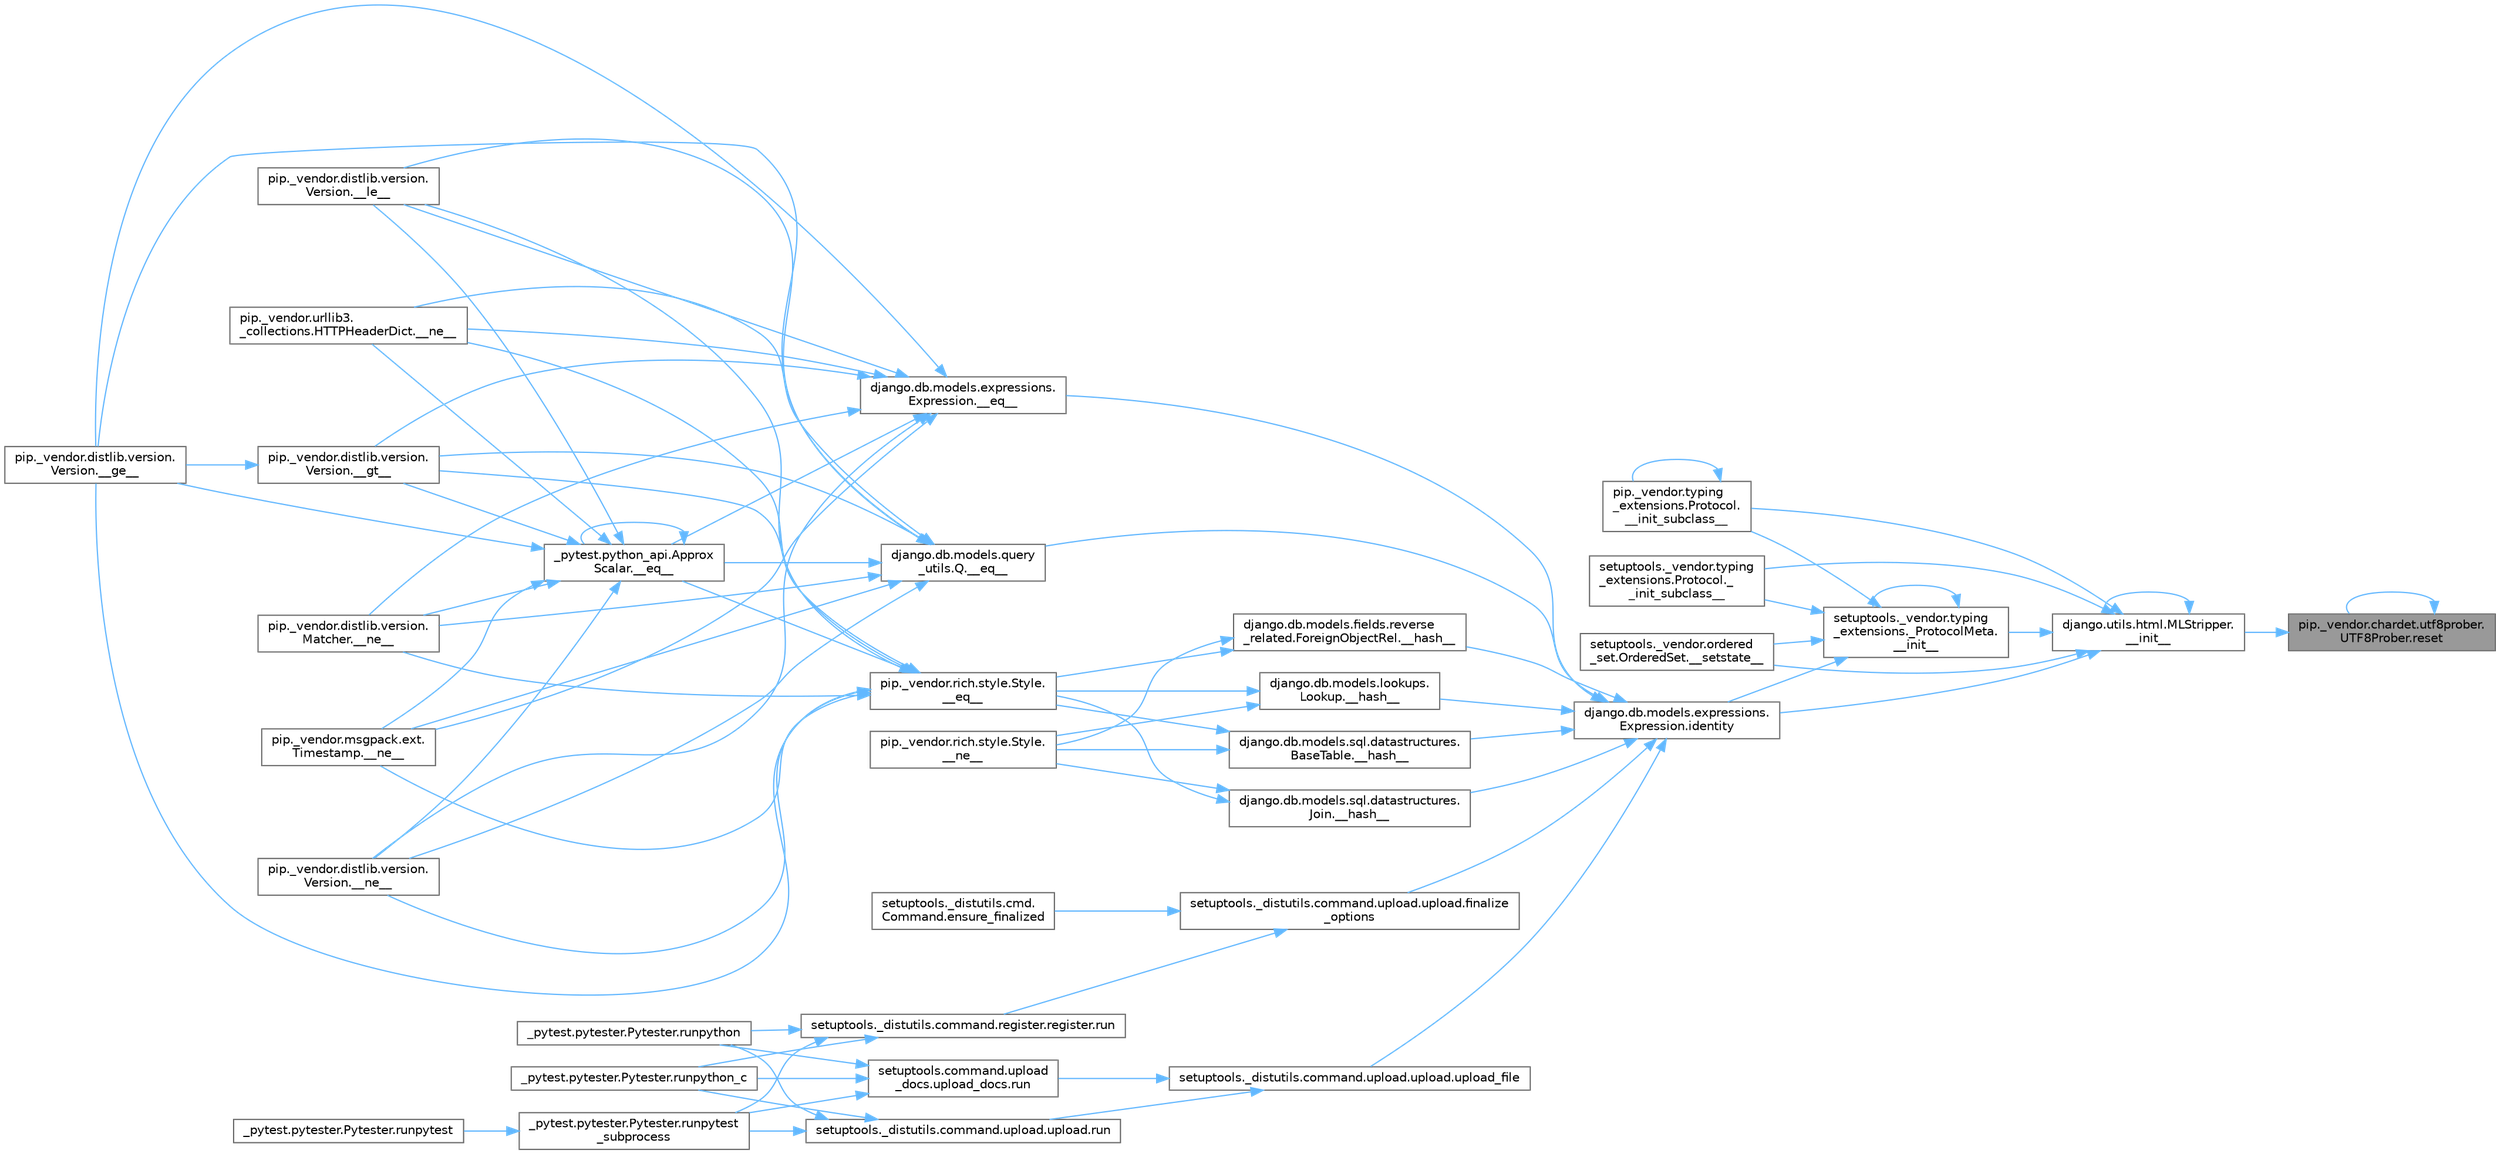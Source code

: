 digraph "pip._vendor.chardet.utf8prober.UTF8Prober.reset"
{
 // LATEX_PDF_SIZE
  bgcolor="transparent";
  edge [fontname=Helvetica,fontsize=10,labelfontname=Helvetica,labelfontsize=10];
  node [fontname=Helvetica,fontsize=10,shape=box,height=0.2,width=0.4];
  rankdir="RL";
  Node1 [id="Node000001",label="pip._vendor.chardet.utf8prober.\lUTF8Prober.reset",height=0.2,width=0.4,color="gray40", fillcolor="grey60", style="filled", fontcolor="black",tooltip=" "];
  Node1 -> Node2 [id="edge1_Node000001_Node000002",dir="back",color="steelblue1",style="solid",tooltip=" "];
  Node2 [id="Node000002",label="django.utils.html.MLStripper.\l__init__",height=0.2,width=0.4,color="grey40", fillcolor="white", style="filled",URL="$classdjango_1_1utils_1_1html_1_1_m_l_stripper.html#a2cadf8795a912bed633ed31d662e43ff",tooltip=" "];
  Node2 -> Node2 [id="edge2_Node000002_Node000002",dir="back",color="steelblue1",style="solid",tooltip=" "];
  Node2 -> Node3 [id="edge3_Node000002_Node000003",dir="back",color="steelblue1",style="solid",tooltip=" "];
  Node3 [id="Node000003",label="setuptools._vendor.typing\l_extensions._ProtocolMeta.\l__init__",height=0.2,width=0.4,color="grey40", fillcolor="white", style="filled",URL="$classsetuptools_1_1__vendor_1_1typing__extensions_1_1___protocol_meta.html#a7bbaff8ac6d19534b46bca363ee0b43a",tooltip=" "];
  Node3 -> Node3 [id="edge4_Node000003_Node000003",dir="back",color="steelblue1",style="solid",tooltip=" "];
  Node3 -> Node4 [id="edge5_Node000003_Node000004",dir="back",color="steelblue1",style="solid",tooltip=" "];
  Node4 [id="Node000004",label="pip._vendor.typing\l_extensions.Protocol.\l__init_subclass__",height=0.2,width=0.4,color="grey40", fillcolor="white", style="filled",URL="$classpip_1_1__vendor_1_1typing__extensions_1_1_protocol.html#a2916efc86cebb8aba6deb7fd30b33988",tooltip=" "];
  Node4 -> Node4 [id="edge6_Node000004_Node000004",dir="back",color="steelblue1",style="solid",tooltip=" "];
  Node3 -> Node5 [id="edge7_Node000003_Node000005",dir="back",color="steelblue1",style="solid",tooltip=" "];
  Node5 [id="Node000005",label="setuptools._vendor.typing\l_extensions.Protocol._\l_init_subclass__",height=0.2,width=0.4,color="grey40", fillcolor="white", style="filled",URL="$classsetuptools_1_1__vendor_1_1typing__extensions_1_1_protocol.html#ac6cbebc092a4724ab3704c5334059874",tooltip=" "];
  Node3 -> Node6 [id="edge8_Node000003_Node000006",dir="back",color="steelblue1",style="solid",tooltip=" "];
  Node6 [id="Node000006",label="setuptools._vendor.ordered\l_set.OrderedSet.__setstate__",height=0.2,width=0.4,color="grey40", fillcolor="white", style="filled",URL="$classsetuptools_1_1__vendor_1_1ordered__set_1_1_ordered_set.html#aa7f7de9d987829525d06db565fe1b4a1",tooltip=" "];
  Node3 -> Node7 [id="edge9_Node000003_Node000007",dir="back",color="steelblue1",style="solid",tooltip=" "];
  Node7 [id="Node000007",label="django.db.models.expressions.\lExpression.identity",height=0.2,width=0.4,color="grey40", fillcolor="white", style="filled",URL="$classdjango_1_1db_1_1models_1_1expressions_1_1_expression.html#a10048810b5eb8641acf3bc150731b925",tooltip=" "];
  Node7 -> Node8 [id="edge10_Node000007_Node000008",dir="back",color="steelblue1",style="solid",tooltip=" "];
  Node8 [id="Node000008",label="django.db.models.expressions.\lExpression.__eq__",height=0.2,width=0.4,color="grey40", fillcolor="white", style="filled",URL="$classdjango_1_1db_1_1models_1_1expressions_1_1_expression.html#adb4c2940b4e88b38771aac46593315e1",tooltip=" "];
  Node8 -> Node9 [id="edge11_Node000008_Node000009",dir="back",color="steelblue1",style="solid",tooltip=" "];
  Node9 [id="Node000009",label="_pytest.python_api.Approx\lScalar.__eq__",height=0.2,width=0.4,color="grey40", fillcolor="white", style="filled",URL="$class__pytest_1_1python__api_1_1_approx_scalar.html#af4601ee4ca7409927f88c83ebfc3d923",tooltip=" "];
  Node9 -> Node9 [id="edge12_Node000009_Node000009",dir="back",color="steelblue1",style="solid",tooltip=" "];
  Node9 -> Node10 [id="edge13_Node000009_Node000010",dir="back",color="steelblue1",style="solid",tooltip=" "];
  Node10 [id="Node000010",label="pip._vendor.distlib.version.\lVersion.__ge__",height=0.2,width=0.4,color="grey40", fillcolor="white", style="filled",URL="$classpip_1_1__vendor_1_1distlib_1_1version_1_1_version.html#aa6b7b889cebc687ddb5ed9040d01b1ec",tooltip=" "];
  Node9 -> Node11 [id="edge14_Node000009_Node000011",dir="back",color="steelblue1",style="solid",tooltip=" "];
  Node11 [id="Node000011",label="pip._vendor.distlib.version.\lVersion.__gt__",height=0.2,width=0.4,color="grey40", fillcolor="white", style="filled",URL="$classpip_1_1__vendor_1_1distlib_1_1version_1_1_version.html#a51cf0c8da1bb6829173ff6861b10cb5f",tooltip=" "];
  Node11 -> Node10 [id="edge15_Node000011_Node000010",dir="back",color="steelblue1",style="solid",tooltip=" "];
  Node9 -> Node12 [id="edge16_Node000009_Node000012",dir="back",color="steelblue1",style="solid",tooltip=" "];
  Node12 [id="Node000012",label="pip._vendor.distlib.version.\lVersion.__le__",height=0.2,width=0.4,color="grey40", fillcolor="white", style="filled",URL="$classpip_1_1__vendor_1_1distlib_1_1version_1_1_version.html#ae5e2c5d9b76377e286fcf92a382cbb8b",tooltip=" "];
  Node9 -> Node13 [id="edge17_Node000009_Node000013",dir="back",color="steelblue1",style="solid",tooltip=" "];
  Node13 [id="Node000013",label="pip._vendor.distlib.version.\lMatcher.__ne__",height=0.2,width=0.4,color="grey40", fillcolor="white", style="filled",URL="$classpip_1_1__vendor_1_1distlib_1_1version_1_1_matcher.html#a24f8f8a4686bff3018fee5d22f4e02f1",tooltip=" "];
  Node9 -> Node14 [id="edge18_Node000009_Node000014",dir="back",color="steelblue1",style="solid",tooltip=" "];
  Node14 [id="Node000014",label="pip._vendor.distlib.version.\lVersion.__ne__",height=0.2,width=0.4,color="grey40", fillcolor="white", style="filled",URL="$classpip_1_1__vendor_1_1distlib_1_1version_1_1_version.html#aea3cdf6db007318ab1a2e8d144e2a4a1",tooltip=" "];
  Node9 -> Node15 [id="edge19_Node000009_Node000015",dir="back",color="steelblue1",style="solid",tooltip=" "];
  Node15 [id="Node000015",label="pip._vendor.msgpack.ext.\lTimestamp.__ne__",height=0.2,width=0.4,color="grey40", fillcolor="white", style="filled",URL="$classpip_1_1__vendor_1_1msgpack_1_1ext_1_1_timestamp.html#ac38b8cada8075f7a1133b06bc99b2317",tooltip=" "];
  Node9 -> Node16 [id="edge20_Node000009_Node000016",dir="back",color="steelblue1",style="solid",tooltip=" "];
  Node16 [id="Node000016",label="pip._vendor.urllib3.\l_collections.HTTPHeaderDict.__ne__",height=0.2,width=0.4,color="grey40", fillcolor="white", style="filled",URL="$classpip_1_1__vendor_1_1urllib3_1_1__collections_1_1_h_t_t_p_header_dict.html#aa7766a9499d33160a1258e140e35a806",tooltip=" "];
  Node8 -> Node10 [id="edge21_Node000008_Node000010",dir="back",color="steelblue1",style="solid",tooltip=" "];
  Node8 -> Node11 [id="edge22_Node000008_Node000011",dir="back",color="steelblue1",style="solid",tooltip=" "];
  Node8 -> Node12 [id="edge23_Node000008_Node000012",dir="back",color="steelblue1",style="solid",tooltip=" "];
  Node8 -> Node13 [id="edge24_Node000008_Node000013",dir="back",color="steelblue1",style="solid",tooltip=" "];
  Node8 -> Node14 [id="edge25_Node000008_Node000014",dir="back",color="steelblue1",style="solid",tooltip=" "];
  Node8 -> Node15 [id="edge26_Node000008_Node000015",dir="back",color="steelblue1",style="solid",tooltip=" "];
  Node8 -> Node16 [id="edge27_Node000008_Node000016",dir="back",color="steelblue1",style="solid",tooltip=" "];
  Node7 -> Node17 [id="edge28_Node000007_Node000017",dir="back",color="steelblue1",style="solid",tooltip=" "];
  Node17 [id="Node000017",label="django.db.models.query\l_utils.Q.__eq__",height=0.2,width=0.4,color="grey40", fillcolor="white", style="filled",URL="$classdjango_1_1db_1_1models_1_1query__utils_1_1_q.html#aa83c3e0a1d5257be65a946fcc4baf58a",tooltip=" "];
  Node17 -> Node9 [id="edge29_Node000017_Node000009",dir="back",color="steelblue1",style="solid",tooltip=" "];
  Node17 -> Node10 [id="edge30_Node000017_Node000010",dir="back",color="steelblue1",style="solid",tooltip=" "];
  Node17 -> Node11 [id="edge31_Node000017_Node000011",dir="back",color="steelblue1",style="solid",tooltip=" "];
  Node17 -> Node12 [id="edge32_Node000017_Node000012",dir="back",color="steelblue1",style="solid",tooltip=" "];
  Node17 -> Node13 [id="edge33_Node000017_Node000013",dir="back",color="steelblue1",style="solid",tooltip=" "];
  Node17 -> Node14 [id="edge34_Node000017_Node000014",dir="back",color="steelblue1",style="solid",tooltip=" "];
  Node17 -> Node15 [id="edge35_Node000017_Node000015",dir="back",color="steelblue1",style="solid",tooltip=" "];
  Node17 -> Node16 [id="edge36_Node000017_Node000016",dir="back",color="steelblue1",style="solid",tooltip=" "];
  Node7 -> Node18 [id="edge37_Node000007_Node000018",dir="back",color="steelblue1",style="solid",tooltip=" "];
  Node18 [id="Node000018",label="django.db.models.fields.reverse\l_related.ForeignObjectRel.__hash__",height=0.2,width=0.4,color="grey40", fillcolor="white", style="filled",URL="$classdjango_1_1db_1_1models_1_1fields_1_1reverse__related_1_1_foreign_object_rel.html#aa0478c97c51638ebbe5b348c9ace7a13",tooltip=" "];
  Node18 -> Node19 [id="edge38_Node000018_Node000019",dir="back",color="steelblue1",style="solid",tooltip=" "];
  Node19 [id="Node000019",label="pip._vendor.rich.style.Style.\l__eq__",height=0.2,width=0.4,color="grey40", fillcolor="white", style="filled",URL="$classpip_1_1__vendor_1_1rich_1_1style_1_1_style.html#aa1040cd22d3171dc8ac3f0ce31653284",tooltip=" "];
  Node19 -> Node9 [id="edge39_Node000019_Node000009",dir="back",color="steelblue1",style="solid",tooltip=" "];
  Node19 -> Node10 [id="edge40_Node000019_Node000010",dir="back",color="steelblue1",style="solid",tooltip=" "];
  Node19 -> Node11 [id="edge41_Node000019_Node000011",dir="back",color="steelblue1",style="solid",tooltip=" "];
  Node19 -> Node12 [id="edge42_Node000019_Node000012",dir="back",color="steelblue1",style="solid",tooltip=" "];
  Node19 -> Node13 [id="edge43_Node000019_Node000013",dir="back",color="steelblue1",style="solid",tooltip=" "];
  Node19 -> Node14 [id="edge44_Node000019_Node000014",dir="back",color="steelblue1",style="solid",tooltip=" "];
  Node19 -> Node15 [id="edge45_Node000019_Node000015",dir="back",color="steelblue1",style="solid",tooltip=" "];
  Node19 -> Node16 [id="edge46_Node000019_Node000016",dir="back",color="steelblue1",style="solid",tooltip=" "];
  Node18 -> Node20 [id="edge47_Node000018_Node000020",dir="back",color="steelblue1",style="solid",tooltip=" "];
  Node20 [id="Node000020",label="pip._vendor.rich.style.Style.\l__ne__",height=0.2,width=0.4,color="grey40", fillcolor="white", style="filled",URL="$classpip_1_1__vendor_1_1rich_1_1style_1_1_style.html#a97595d869459e2d619505c87c0b9fe81",tooltip=" "];
  Node7 -> Node21 [id="edge48_Node000007_Node000021",dir="back",color="steelblue1",style="solid",tooltip=" "];
  Node21 [id="Node000021",label="django.db.models.lookups.\lLookup.__hash__",height=0.2,width=0.4,color="grey40", fillcolor="white", style="filled",URL="$classdjango_1_1db_1_1models_1_1lookups_1_1_lookup.html#a05201ecef16ee5ad8c9a403b7ebbc268",tooltip=" "];
  Node21 -> Node19 [id="edge49_Node000021_Node000019",dir="back",color="steelblue1",style="solid",tooltip=" "];
  Node21 -> Node20 [id="edge50_Node000021_Node000020",dir="back",color="steelblue1",style="solid",tooltip=" "];
  Node7 -> Node22 [id="edge51_Node000007_Node000022",dir="back",color="steelblue1",style="solid",tooltip=" "];
  Node22 [id="Node000022",label="django.db.models.sql.datastructures.\lBaseTable.__hash__",height=0.2,width=0.4,color="grey40", fillcolor="white", style="filled",URL="$classdjango_1_1db_1_1models_1_1sql_1_1datastructures_1_1_base_table.html#aebcfbba4343eb7a1520718b608feaaa6",tooltip=" "];
  Node22 -> Node19 [id="edge52_Node000022_Node000019",dir="back",color="steelblue1",style="solid",tooltip=" "];
  Node22 -> Node20 [id="edge53_Node000022_Node000020",dir="back",color="steelblue1",style="solid",tooltip=" "];
  Node7 -> Node23 [id="edge54_Node000007_Node000023",dir="back",color="steelblue1",style="solid",tooltip=" "];
  Node23 [id="Node000023",label="django.db.models.sql.datastructures.\lJoin.__hash__",height=0.2,width=0.4,color="grey40", fillcolor="white", style="filled",URL="$classdjango_1_1db_1_1models_1_1sql_1_1datastructures_1_1_join.html#adcb5282598b4e04b92f6bd262f0d360c",tooltip=" "];
  Node23 -> Node19 [id="edge55_Node000023_Node000019",dir="back",color="steelblue1",style="solid",tooltip=" "];
  Node23 -> Node20 [id="edge56_Node000023_Node000020",dir="back",color="steelblue1",style="solid",tooltip=" "];
  Node7 -> Node24 [id="edge57_Node000007_Node000024",dir="back",color="steelblue1",style="solid",tooltip=" "];
  Node24 [id="Node000024",label="setuptools._distutils.command.upload.upload.finalize\l_options",height=0.2,width=0.4,color="grey40", fillcolor="white", style="filled",URL="$classsetuptools_1_1__distutils_1_1command_1_1upload_1_1upload.html#a9c94c240a676c164b8b18a141bc48c4c",tooltip=" "];
  Node24 -> Node25 [id="edge58_Node000024_Node000025",dir="back",color="steelblue1",style="solid",tooltip=" "];
  Node25 [id="Node000025",label="setuptools._distutils.cmd.\lCommand.ensure_finalized",height=0.2,width=0.4,color="grey40", fillcolor="white", style="filled",URL="$classsetuptools_1_1__distutils_1_1cmd_1_1_command.html#a3d586ca13afbfed87a11872fd15515ab",tooltip=" "];
  Node24 -> Node26 [id="edge59_Node000024_Node000026",dir="back",color="steelblue1",style="solid",tooltip=" "];
  Node26 [id="Node000026",label="setuptools._distutils.command.register.register.run",height=0.2,width=0.4,color="grey40", fillcolor="white", style="filled",URL="$classsetuptools_1_1__distutils_1_1command_1_1register_1_1register.html#a2c04b126757f477c907033d7f3d0e169",tooltip=" "];
  Node26 -> Node27 [id="edge60_Node000026_Node000027",dir="back",color="steelblue1",style="solid",tooltip=" "];
  Node27 [id="Node000027",label="_pytest.pytester.Pytester.runpytest\l_subprocess",height=0.2,width=0.4,color="grey40", fillcolor="white", style="filled",URL="$class__pytest_1_1pytester_1_1_pytester.html#a59323c6d6a1469a1206f1c0b8fce99c9",tooltip=" "];
  Node27 -> Node28 [id="edge61_Node000027_Node000028",dir="back",color="steelblue1",style="solid",tooltip=" "];
  Node28 [id="Node000028",label="_pytest.pytester.Pytester.runpytest",height=0.2,width=0.4,color="grey40", fillcolor="white", style="filled",URL="$class__pytest_1_1pytester_1_1_pytester.html#a2765db48ffe1b8853581d711ff43a87b",tooltip=" "];
  Node26 -> Node29 [id="edge62_Node000026_Node000029",dir="back",color="steelblue1",style="solid",tooltip=" "];
  Node29 [id="Node000029",label="_pytest.pytester.Pytester.runpython",height=0.2,width=0.4,color="grey40", fillcolor="white", style="filled",URL="$class__pytest_1_1pytester_1_1_pytester.html#a4e0c539507f15fd333cf618faf9687ef",tooltip=" "];
  Node26 -> Node30 [id="edge63_Node000026_Node000030",dir="back",color="steelblue1",style="solid",tooltip=" "];
  Node30 [id="Node000030",label="_pytest.pytester.Pytester.runpython_c",height=0.2,width=0.4,color="grey40", fillcolor="white", style="filled",URL="$class__pytest_1_1pytester_1_1_pytester.html#aea789acfe206d9c40d9a6bf54a337f2a",tooltip=" "];
  Node7 -> Node31 [id="edge64_Node000007_Node000031",dir="back",color="steelblue1",style="solid",tooltip=" "];
  Node31 [id="Node000031",label="setuptools._distutils.command.upload.upload.upload_file",height=0.2,width=0.4,color="grey40", fillcolor="white", style="filled",URL="$classsetuptools_1_1__distutils_1_1command_1_1upload_1_1upload.html#aa7d9089079f68edc3d38061fcc04211f",tooltip=" "];
  Node31 -> Node32 [id="edge65_Node000031_Node000032",dir="back",color="steelblue1",style="solid",tooltip=" "];
  Node32 [id="Node000032",label="setuptools._distutils.command.upload.upload.run",height=0.2,width=0.4,color="grey40", fillcolor="white", style="filled",URL="$classsetuptools_1_1__distutils_1_1command_1_1upload_1_1upload.html#ace38d87cba47d2d4fea6a9cfd3328afe",tooltip=" "];
  Node32 -> Node27 [id="edge66_Node000032_Node000027",dir="back",color="steelblue1",style="solid",tooltip=" "];
  Node32 -> Node29 [id="edge67_Node000032_Node000029",dir="back",color="steelblue1",style="solid",tooltip=" "];
  Node32 -> Node30 [id="edge68_Node000032_Node000030",dir="back",color="steelblue1",style="solid",tooltip=" "];
  Node31 -> Node33 [id="edge69_Node000031_Node000033",dir="back",color="steelblue1",style="solid",tooltip=" "];
  Node33 [id="Node000033",label="setuptools.command.upload\l_docs.upload_docs.run",height=0.2,width=0.4,color="grey40", fillcolor="white", style="filled",URL="$classsetuptools_1_1command_1_1upload__docs_1_1upload__docs.html#aa4dc06178a865c40dcd7fe0cd77a2bfe",tooltip=" "];
  Node33 -> Node27 [id="edge70_Node000033_Node000027",dir="back",color="steelblue1",style="solid",tooltip=" "];
  Node33 -> Node29 [id="edge71_Node000033_Node000029",dir="back",color="steelblue1",style="solid",tooltip=" "];
  Node33 -> Node30 [id="edge72_Node000033_Node000030",dir="back",color="steelblue1",style="solid",tooltip=" "];
  Node2 -> Node4 [id="edge73_Node000002_Node000004",dir="back",color="steelblue1",style="solid",tooltip=" "];
  Node2 -> Node5 [id="edge74_Node000002_Node000005",dir="back",color="steelblue1",style="solid",tooltip=" "];
  Node2 -> Node6 [id="edge75_Node000002_Node000006",dir="back",color="steelblue1",style="solid",tooltip=" "];
  Node2 -> Node7 [id="edge76_Node000002_Node000007",dir="back",color="steelblue1",style="solid",tooltip=" "];
  Node1 -> Node1 [id="edge77_Node000001_Node000001",dir="back",color="steelblue1",style="solid",tooltip=" "];
}
